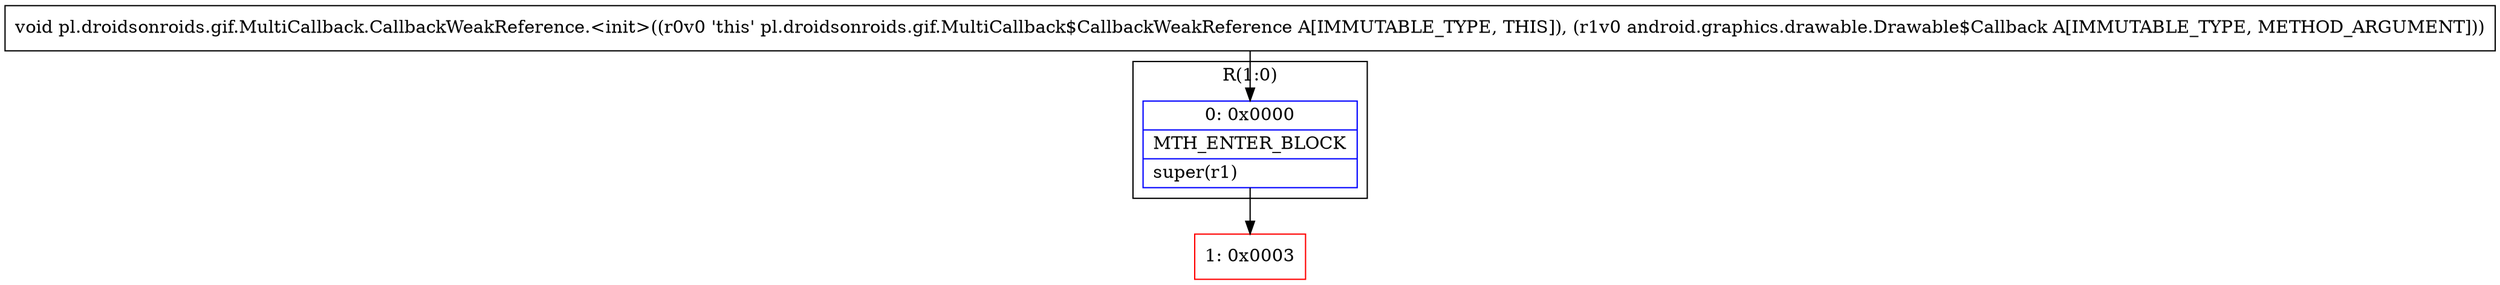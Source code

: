digraph "CFG forpl.droidsonroids.gif.MultiCallback.CallbackWeakReference.\<init\>(Landroid\/graphics\/drawable\/Drawable$Callback;)V" {
subgraph cluster_Region_1948968775 {
label = "R(1:0)";
node [shape=record,color=blue];
Node_0 [shape=record,label="{0\:\ 0x0000|MTH_ENTER_BLOCK\l|super(r1)\l}"];
}
Node_1 [shape=record,color=red,label="{1\:\ 0x0003}"];
MethodNode[shape=record,label="{void pl.droidsonroids.gif.MultiCallback.CallbackWeakReference.\<init\>((r0v0 'this' pl.droidsonroids.gif.MultiCallback$CallbackWeakReference A[IMMUTABLE_TYPE, THIS]), (r1v0 android.graphics.drawable.Drawable$Callback A[IMMUTABLE_TYPE, METHOD_ARGUMENT])) }"];
MethodNode -> Node_0;
Node_0 -> Node_1;
}

